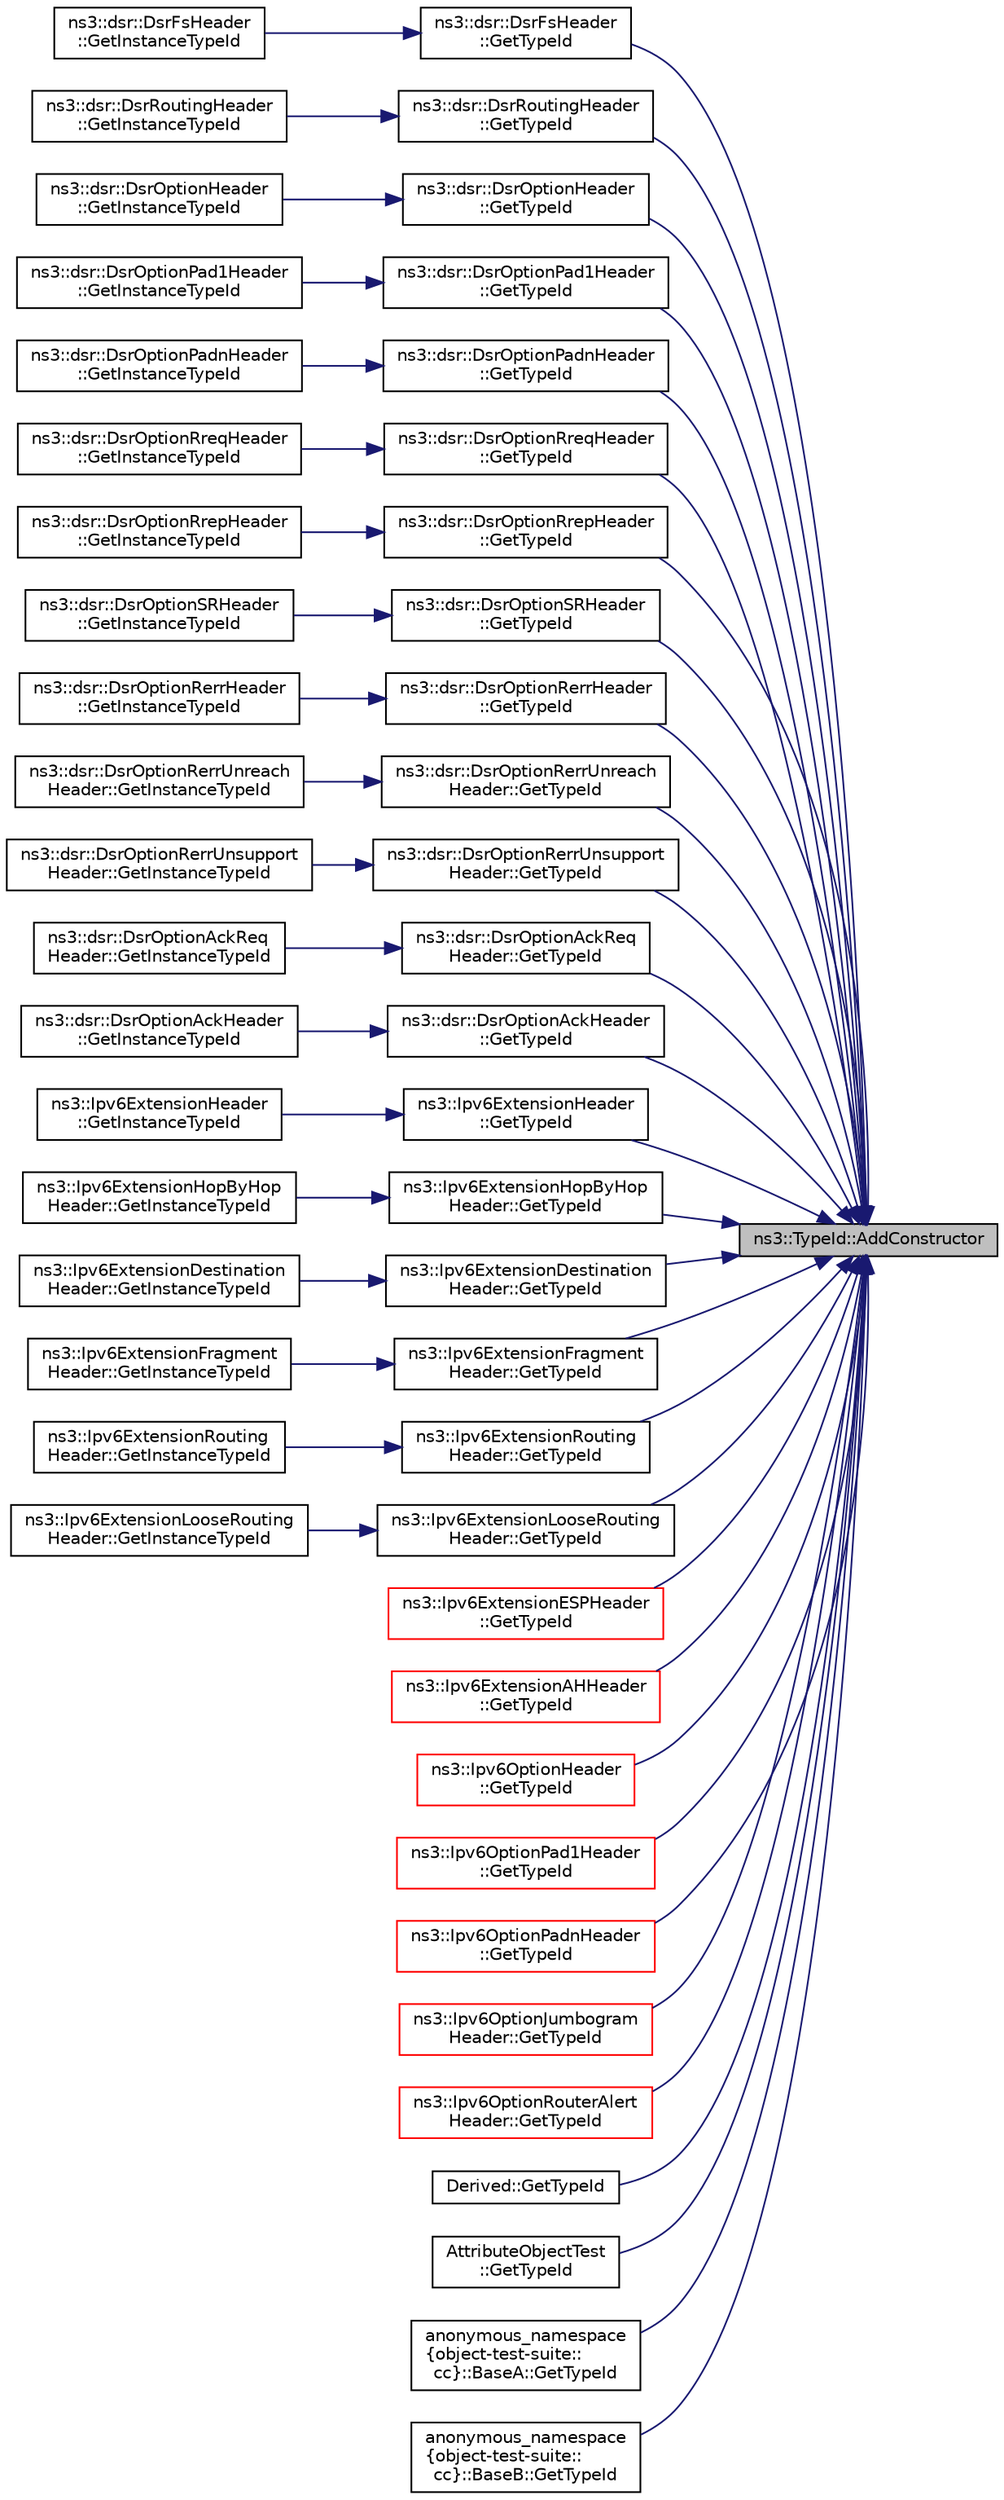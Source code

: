 digraph "ns3::TypeId::AddConstructor"
{
 // LATEX_PDF_SIZE
  edge [fontname="Helvetica",fontsize="10",labelfontname="Helvetica",labelfontsize="10"];
  node [fontname="Helvetica",fontsize="10",shape=record];
  rankdir="RL";
  Node1 [label="ns3::TypeId::AddConstructor",height=0.2,width=0.4,color="black", fillcolor="grey75", style="filled", fontcolor="black",tooltip="Record in this TypeId the fact that the default constructor is accessible."];
  Node1 -> Node2 [dir="back",color="midnightblue",fontsize="10",style="solid",fontname="Helvetica"];
  Node2 [label="ns3::dsr::DsrFsHeader\l::GetTypeId",height=0.2,width=0.4,color="black", fillcolor="white", style="filled",URL="$classns3_1_1dsr_1_1_dsr_fs_header.html#a41685b2c53a6ee31b871d8cdde71d770",tooltip="Get the type identificator."];
  Node2 -> Node3 [dir="back",color="midnightblue",fontsize="10",style="solid",fontname="Helvetica"];
  Node3 [label="ns3::dsr::DsrFsHeader\l::GetInstanceTypeId",height=0.2,width=0.4,color="black", fillcolor="white", style="filled",URL="$classns3_1_1dsr_1_1_dsr_fs_header.html#acf90d9d0a9cd3b9ccdcbac6ccf177883",tooltip="Get the instance type ID."];
  Node1 -> Node4 [dir="back",color="midnightblue",fontsize="10",style="solid",fontname="Helvetica"];
  Node4 [label="ns3::dsr::DsrRoutingHeader\l::GetTypeId",height=0.2,width=0.4,color="black", fillcolor="white", style="filled",URL="$classns3_1_1dsr_1_1_dsr_routing_header.html#ad60c447ab87f4a20387a24e02cbd3ab8",tooltip="Get the type identificator."];
  Node4 -> Node5 [dir="back",color="midnightblue",fontsize="10",style="solid",fontname="Helvetica"];
  Node5 [label="ns3::dsr::DsrRoutingHeader\l::GetInstanceTypeId",height=0.2,width=0.4,color="black", fillcolor="white", style="filled",URL="$classns3_1_1dsr_1_1_dsr_routing_header.html#a01b30843efa12cc727c2015fcbc107ed",tooltip="Get the instance type ID."];
  Node1 -> Node6 [dir="back",color="midnightblue",fontsize="10",style="solid",fontname="Helvetica"];
  Node6 [label="ns3::dsr::DsrOptionHeader\l::GetTypeId",height=0.2,width=0.4,color="black", fillcolor="white", style="filled",URL="$classns3_1_1dsr_1_1_dsr_option_header.html#a0f26b04b9befb8c62ef3612cc8e5e13f",tooltip="Get the type identificator."];
  Node6 -> Node7 [dir="back",color="midnightblue",fontsize="10",style="solid",fontname="Helvetica"];
  Node7 [label="ns3::dsr::DsrOptionHeader\l::GetInstanceTypeId",height=0.2,width=0.4,color="black", fillcolor="white", style="filled",URL="$classns3_1_1dsr_1_1_dsr_option_header.html#ad840129e45c3ae9dd3e5cd2f2e02707e",tooltip="Get the instance type ID."];
  Node1 -> Node8 [dir="back",color="midnightblue",fontsize="10",style="solid",fontname="Helvetica"];
  Node8 [label="ns3::dsr::DsrOptionPad1Header\l::GetTypeId",height=0.2,width=0.4,color="black", fillcolor="white", style="filled",URL="$classns3_1_1dsr_1_1_dsr_option_pad1_header.html#ae64fc469a59ed3c051d02a6863a8d85e",tooltip="Get the type identificator."];
  Node8 -> Node9 [dir="back",color="midnightblue",fontsize="10",style="solid",fontname="Helvetica"];
  Node9 [label="ns3::dsr::DsrOptionPad1Header\l::GetInstanceTypeId",height=0.2,width=0.4,color="black", fillcolor="white", style="filled",URL="$classns3_1_1dsr_1_1_dsr_option_pad1_header.html#a153f826124805d3574378baed424377b",tooltip="Get the instance type ID."];
  Node1 -> Node10 [dir="back",color="midnightblue",fontsize="10",style="solid",fontname="Helvetica"];
  Node10 [label="ns3::dsr::DsrOptionPadnHeader\l::GetTypeId",height=0.2,width=0.4,color="black", fillcolor="white", style="filled",URL="$classns3_1_1dsr_1_1_dsr_option_padn_header.html#ac5fd6f08d7f1657f460faf6cbb785f0b",tooltip="Get the type identificator."];
  Node10 -> Node11 [dir="back",color="midnightblue",fontsize="10",style="solid",fontname="Helvetica"];
  Node11 [label="ns3::dsr::DsrOptionPadnHeader\l::GetInstanceTypeId",height=0.2,width=0.4,color="black", fillcolor="white", style="filled",URL="$classns3_1_1dsr_1_1_dsr_option_padn_header.html#afa4f3c8ccac17bf61ae7c21de53b2017",tooltip="Get the instance type ID."];
  Node1 -> Node12 [dir="back",color="midnightblue",fontsize="10",style="solid",fontname="Helvetica"];
  Node12 [label="ns3::dsr::DsrOptionRreqHeader\l::GetTypeId",height=0.2,width=0.4,color="black", fillcolor="white", style="filled",URL="$classns3_1_1dsr_1_1_dsr_option_rreq_header.html#a0b2abe33e17f893637c0a11f9ace53d4",tooltip="Get the type identificator."];
  Node12 -> Node13 [dir="back",color="midnightblue",fontsize="10",style="solid",fontname="Helvetica"];
  Node13 [label="ns3::dsr::DsrOptionRreqHeader\l::GetInstanceTypeId",height=0.2,width=0.4,color="black", fillcolor="white", style="filled",URL="$classns3_1_1dsr_1_1_dsr_option_rreq_header.html#a35007b71eba4c940e81e43eeedc26666",tooltip="Get the instance type ID."];
  Node1 -> Node14 [dir="back",color="midnightblue",fontsize="10",style="solid",fontname="Helvetica"];
  Node14 [label="ns3::dsr::DsrOptionRrepHeader\l::GetTypeId",height=0.2,width=0.4,color="black", fillcolor="white", style="filled",URL="$classns3_1_1dsr_1_1_dsr_option_rrep_header.html#a6c4f0eca5676232447c9a788f731047b",tooltip="Get the type identificator."];
  Node14 -> Node15 [dir="back",color="midnightblue",fontsize="10",style="solid",fontname="Helvetica"];
  Node15 [label="ns3::dsr::DsrOptionRrepHeader\l::GetInstanceTypeId",height=0.2,width=0.4,color="black", fillcolor="white", style="filled",URL="$classns3_1_1dsr_1_1_dsr_option_rrep_header.html#a8c1b586335de153cc1d17a0908b2d441",tooltip="Get the instance type ID."];
  Node1 -> Node16 [dir="back",color="midnightblue",fontsize="10",style="solid",fontname="Helvetica"];
  Node16 [label="ns3::dsr::DsrOptionSRHeader\l::GetTypeId",height=0.2,width=0.4,color="black", fillcolor="white", style="filled",URL="$classns3_1_1dsr_1_1_dsr_option_s_r_header.html#a68bdae0c028a9e7d65aac26a4980a218",tooltip="Get the type identificator."];
  Node16 -> Node17 [dir="back",color="midnightblue",fontsize="10",style="solid",fontname="Helvetica"];
  Node17 [label="ns3::dsr::DsrOptionSRHeader\l::GetInstanceTypeId",height=0.2,width=0.4,color="black", fillcolor="white", style="filled",URL="$classns3_1_1dsr_1_1_dsr_option_s_r_header.html#a87f47789936b3a973026990877a7d687",tooltip="Get the instance type ID."];
  Node1 -> Node18 [dir="back",color="midnightblue",fontsize="10",style="solid",fontname="Helvetica"];
  Node18 [label="ns3::dsr::DsrOptionRerrHeader\l::GetTypeId",height=0.2,width=0.4,color="black", fillcolor="white", style="filled",URL="$classns3_1_1dsr_1_1_dsr_option_rerr_header.html#a4db8302bbf1d74380397a6fe590a88d2",tooltip="Get the type identificator."];
  Node18 -> Node19 [dir="back",color="midnightblue",fontsize="10",style="solid",fontname="Helvetica"];
  Node19 [label="ns3::dsr::DsrOptionRerrHeader\l::GetInstanceTypeId",height=0.2,width=0.4,color="black", fillcolor="white", style="filled",URL="$classns3_1_1dsr_1_1_dsr_option_rerr_header.html#a45ed0ec64a3fd5d7ad28d924066d11fa",tooltip="Get the instance type ID."];
  Node1 -> Node20 [dir="back",color="midnightblue",fontsize="10",style="solid",fontname="Helvetica"];
  Node20 [label="ns3::dsr::DsrOptionRerrUnreach\lHeader::GetTypeId",height=0.2,width=0.4,color="black", fillcolor="white", style="filled",URL="$classns3_1_1dsr_1_1_dsr_option_rerr_unreach_header.html#a0d84276887fd9481f3c45105c3abd2cb",tooltip="Get the type identificator."];
  Node20 -> Node21 [dir="back",color="midnightblue",fontsize="10",style="solid",fontname="Helvetica"];
  Node21 [label="ns3::dsr::DsrOptionRerrUnreach\lHeader::GetInstanceTypeId",height=0.2,width=0.4,color="black", fillcolor="white", style="filled",URL="$classns3_1_1dsr_1_1_dsr_option_rerr_unreach_header.html#add3ca30d2b9a17a524cc8de7c164966b",tooltip="Get the instance type ID."];
  Node1 -> Node22 [dir="back",color="midnightblue",fontsize="10",style="solid",fontname="Helvetica"];
  Node22 [label="ns3::dsr::DsrOptionRerrUnsupport\lHeader::GetTypeId",height=0.2,width=0.4,color="black", fillcolor="white", style="filled",URL="$classns3_1_1dsr_1_1_dsr_option_rerr_unsupport_header.html#a1e089bbdfe6542928ea854e9a2f2e995",tooltip="Get the type identificator."];
  Node22 -> Node23 [dir="back",color="midnightblue",fontsize="10",style="solid",fontname="Helvetica"];
  Node23 [label="ns3::dsr::DsrOptionRerrUnsupport\lHeader::GetInstanceTypeId",height=0.2,width=0.4,color="black", fillcolor="white", style="filled",URL="$classns3_1_1dsr_1_1_dsr_option_rerr_unsupport_header.html#a95f662b11edb6f8241636735926b6670",tooltip="Get the instance type ID."];
  Node1 -> Node24 [dir="back",color="midnightblue",fontsize="10",style="solid",fontname="Helvetica"];
  Node24 [label="ns3::dsr::DsrOptionAckReq\lHeader::GetTypeId",height=0.2,width=0.4,color="black", fillcolor="white", style="filled",URL="$classns3_1_1dsr_1_1_dsr_option_ack_req_header.html#af5a3cdbef601051fae92e50919db3ba1",tooltip="Get the type identificator."];
  Node24 -> Node25 [dir="back",color="midnightblue",fontsize="10",style="solid",fontname="Helvetica"];
  Node25 [label="ns3::dsr::DsrOptionAckReq\lHeader::GetInstanceTypeId",height=0.2,width=0.4,color="black", fillcolor="white", style="filled",URL="$classns3_1_1dsr_1_1_dsr_option_ack_req_header.html#a65b74379bf729596b715aed1b454fd56",tooltip="Get the instance type ID."];
  Node1 -> Node26 [dir="back",color="midnightblue",fontsize="10",style="solid",fontname="Helvetica"];
  Node26 [label="ns3::dsr::DsrOptionAckHeader\l::GetTypeId",height=0.2,width=0.4,color="black", fillcolor="white", style="filled",URL="$classns3_1_1dsr_1_1_dsr_option_ack_header.html#a3ee336c3e3545a02ef5569322907ca18",tooltip="Get the type identificator."];
  Node26 -> Node27 [dir="back",color="midnightblue",fontsize="10",style="solid",fontname="Helvetica"];
  Node27 [label="ns3::dsr::DsrOptionAckHeader\l::GetInstanceTypeId",height=0.2,width=0.4,color="black", fillcolor="white", style="filled",URL="$classns3_1_1dsr_1_1_dsr_option_ack_header.html#a97b4d581f356dee32796f686b4646fd5",tooltip="Get the instance type ID."];
  Node1 -> Node28 [dir="back",color="midnightblue",fontsize="10",style="solid",fontname="Helvetica"];
  Node28 [label="ns3::Ipv6ExtensionHeader\l::GetTypeId",height=0.2,width=0.4,color="black", fillcolor="white", style="filled",URL="$classns3_1_1_ipv6_extension_header.html#a57740731923fd84128c1d63cbe3a1dba",tooltip="Get the type identificator."];
  Node28 -> Node29 [dir="back",color="midnightblue",fontsize="10",style="solid",fontname="Helvetica"];
  Node29 [label="ns3::Ipv6ExtensionHeader\l::GetInstanceTypeId",height=0.2,width=0.4,color="black", fillcolor="white", style="filled",URL="$classns3_1_1_ipv6_extension_header.html#af542cdd45dd2179230dc9d2c485d762f",tooltip="Get the instance type ID."];
  Node1 -> Node30 [dir="back",color="midnightblue",fontsize="10",style="solid",fontname="Helvetica"];
  Node30 [label="ns3::Ipv6ExtensionHopByHop\lHeader::GetTypeId",height=0.2,width=0.4,color="black", fillcolor="white", style="filled",URL="$classns3_1_1_ipv6_extension_hop_by_hop_header.html#a3b06232fde28ec872ad4028ea6de0a51",tooltip="Get the type identificator."];
  Node30 -> Node31 [dir="back",color="midnightblue",fontsize="10",style="solid",fontname="Helvetica"];
  Node31 [label="ns3::Ipv6ExtensionHopByHop\lHeader::GetInstanceTypeId",height=0.2,width=0.4,color="black", fillcolor="white", style="filled",URL="$classns3_1_1_ipv6_extension_hop_by_hop_header.html#af3bd49346304ef0f93eca06660350002",tooltip="Get the instance type ID."];
  Node1 -> Node32 [dir="back",color="midnightblue",fontsize="10",style="solid",fontname="Helvetica"];
  Node32 [label="ns3::Ipv6ExtensionDestination\lHeader::GetTypeId",height=0.2,width=0.4,color="black", fillcolor="white", style="filled",URL="$classns3_1_1_ipv6_extension_destination_header.html#aa3851ee4306da64b2a7c262eec480b1c",tooltip="Get the type identificator."];
  Node32 -> Node33 [dir="back",color="midnightblue",fontsize="10",style="solid",fontname="Helvetica"];
  Node33 [label="ns3::Ipv6ExtensionDestination\lHeader::GetInstanceTypeId",height=0.2,width=0.4,color="black", fillcolor="white", style="filled",URL="$classns3_1_1_ipv6_extension_destination_header.html#a2ce2f46fa1762e0a4915247f93a68c4f",tooltip="Get the instance type ID."];
  Node1 -> Node34 [dir="back",color="midnightblue",fontsize="10",style="solid",fontname="Helvetica"];
  Node34 [label="ns3::Ipv6ExtensionFragment\lHeader::GetTypeId",height=0.2,width=0.4,color="black", fillcolor="white", style="filled",URL="$classns3_1_1_ipv6_extension_fragment_header.html#a229c964492b101b58a6885d5e4d61e4c",tooltip="Get the type identificator."];
  Node34 -> Node35 [dir="back",color="midnightblue",fontsize="10",style="solid",fontname="Helvetica"];
  Node35 [label="ns3::Ipv6ExtensionFragment\lHeader::GetInstanceTypeId",height=0.2,width=0.4,color="black", fillcolor="white", style="filled",URL="$classns3_1_1_ipv6_extension_fragment_header.html#a727afe7ebeab4739a3210043d53a17c6",tooltip="Get the instance type ID."];
  Node1 -> Node36 [dir="back",color="midnightblue",fontsize="10",style="solid",fontname="Helvetica"];
  Node36 [label="ns3::Ipv6ExtensionRouting\lHeader::GetTypeId",height=0.2,width=0.4,color="black", fillcolor="white", style="filled",URL="$classns3_1_1_ipv6_extension_routing_header.html#a8104bc8366b0fbe851a3566302caf8dd",tooltip="Get the type identificator."];
  Node36 -> Node37 [dir="back",color="midnightblue",fontsize="10",style="solid",fontname="Helvetica"];
  Node37 [label="ns3::Ipv6ExtensionRouting\lHeader::GetInstanceTypeId",height=0.2,width=0.4,color="black", fillcolor="white", style="filled",URL="$classns3_1_1_ipv6_extension_routing_header.html#ad9a87b5af11bdd7f850a7b4cde463130",tooltip="Get the instance type ID."];
  Node1 -> Node38 [dir="back",color="midnightblue",fontsize="10",style="solid",fontname="Helvetica"];
  Node38 [label="ns3::Ipv6ExtensionLooseRouting\lHeader::GetTypeId",height=0.2,width=0.4,color="black", fillcolor="white", style="filled",URL="$classns3_1_1_ipv6_extension_loose_routing_header.html#a4a37db81dbe8e338f26571842a7b44f9",tooltip="Get the type identificator."];
  Node38 -> Node39 [dir="back",color="midnightblue",fontsize="10",style="solid",fontname="Helvetica"];
  Node39 [label="ns3::Ipv6ExtensionLooseRouting\lHeader::GetInstanceTypeId",height=0.2,width=0.4,color="black", fillcolor="white", style="filled",URL="$classns3_1_1_ipv6_extension_loose_routing_header.html#a41c853dae70eeaf641e7789e54a28a07",tooltip="Get the instance type ID."];
  Node1 -> Node40 [dir="back",color="midnightblue",fontsize="10",style="solid",fontname="Helvetica"];
  Node40 [label="ns3::Ipv6ExtensionESPHeader\l::GetTypeId",height=0.2,width=0.4,color="red", fillcolor="white", style="filled",URL="$classns3_1_1_ipv6_extension_e_s_p_header.html#a08a0f4456258f3e9426c85062b317438",tooltip="Get the type identificator."];
  Node1 -> Node42 [dir="back",color="midnightblue",fontsize="10",style="solid",fontname="Helvetica"];
  Node42 [label="ns3::Ipv6ExtensionAHHeader\l::GetTypeId",height=0.2,width=0.4,color="red", fillcolor="white", style="filled",URL="$classns3_1_1_ipv6_extension_a_h_header.html#aaff25b518a7d0d7cf1d356ab6c26367e",tooltip="Get the type identificator."];
  Node1 -> Node44 [dir="back",color="midnightblue",fontsize="10",style="solid",fontname="Helvetica"];
  Node44 [label="ns3::Ipv6OptionHeader\l::GetTypeId",height=0.2,width=0.4,color="red", fillcolor="white", style="filled",URL="$classns3_1_1_ipv6_option_header.html#a91eb29f4ee452af3027c558ad25714ed",tooltip="Get the type identificator."];
  Node1 -> Node46 [dir="back",color="midnightblue",fontsize="10",style="solid",fontname="Helvetica"];
  Node46 [label="ns3::Ipv6OptionPad1Header\l::GetTypeId",height=0.2,width=0.4,color="red", fillcolor="white", style="filled",URL="$classns3_1_1_ipv6_option_pad1_header.html#ab173b341cc13267b52588a9361fe82a4",tooltip="Get the type identificator."];
  Node1 -> Node48 [dir="back",color="midnightblue",fontsize="10",style="solid",fontname="Helvetica"];
  Node48 [label="ns3::Ipv6OptionPadnHeader\l::GetTypeId",height=0.2,width=0.4,color="red", fillcolor="white", style="filled",URL="$classns3_1_1_ipv6_option_padn_header.html#a051a851dfb9c1b5fe91827b58bf1d5ce",tooltip="Get the type identificator."];
  Node1 -> Node50 [dir="back",color="midnightblue",fontsize="10",style="solid",fontname="Helvetica"];
  Node50 [label="ns3::Ipv6OptionJumbogram\lHeader::GetTypeId",height=0.2,width=0.4,color="red", fillcolor="white", style="filled",URL="$classns3_1_1_ipv6_option_jumbogram_header.html#a0c268ffc5eab33847a450494996c4779",tooltip="Get the type identificator."];
  Node1 -> Node52 [dir="back",color="midnightblue",fontsize="10",style="solid",fontname="Helvetica"];
  Node52 [label="ns3::Ipv6OptionRouterAlert\lHeader::GetTypeId",height=0.2,width=0.4,color="red", fillcolor="white", style="filled",URL="$classns3_1_1_ipv6_option_router_alert_header.html#a95d1fdf9a9fcfc855bad0a1eb6a92a76",tooltip="Get the type identificator."];
  Node1 -> Node54 [dir="back",color="midnightblue",fontsize="10",style="solid",fontname="Helvetica"];
  Node54 [label="Derived::GetTypeId",height=0.2,width=0.4,color="black", fillcolor="white", style="filled",URL="$class_derived.html#afe7333b417b8622c0ce694d0951351d4",tooltip=" "];
  Node1 -> Node55 [dir="back",color="midnightblue",fontsize="10",style="solid",fontname="Helvetica"];
  Node55 [label="AttributeObjectTest\l::GetTypeId",height=0.2,width=0.4,color="black", fillcolor="white", style="filled",URL="$class_attribute_object_test.html#a1a3064dae19725ebd81d6da0a74e7021",tooltip=" "];
  Node1 -> Node56 [dir="back",color="midnightblue",fontsize="10",style="solid",fontname="Helvetica"];
  Node56 [label="anonymous_namespace\l\{object-test-suite::\lcc\}::BaseA::GetTypeId",height=0.2,width=0.4,color="black", fillcolor="white", style="filled",URL="$classanonymous__namespace_02object-test-suite_8cc_03_1_1_base_a.html#a2605f32c83d42cdc86db0edfd7f1f772",tooltip="Register this type."];
  Node1 -> Node57 [dir="back",color="midnightblue",fontsize="10",style="solid",fontname="Helvetica"];
  Node57 [label="anonymous_namespace\l\{object-test-suite::\lcc\}::BaseB::GetTypeId",height=0.2,width=0.4,color="black", fillcolor="white", style="filled",URL="$classanonymous__namespace_02object-test-suite_8cc_03_1_1_base_b.html#a2588ac2e2ed9baa92a4009983a5c69c9",tooltip="Register this type."];
}
